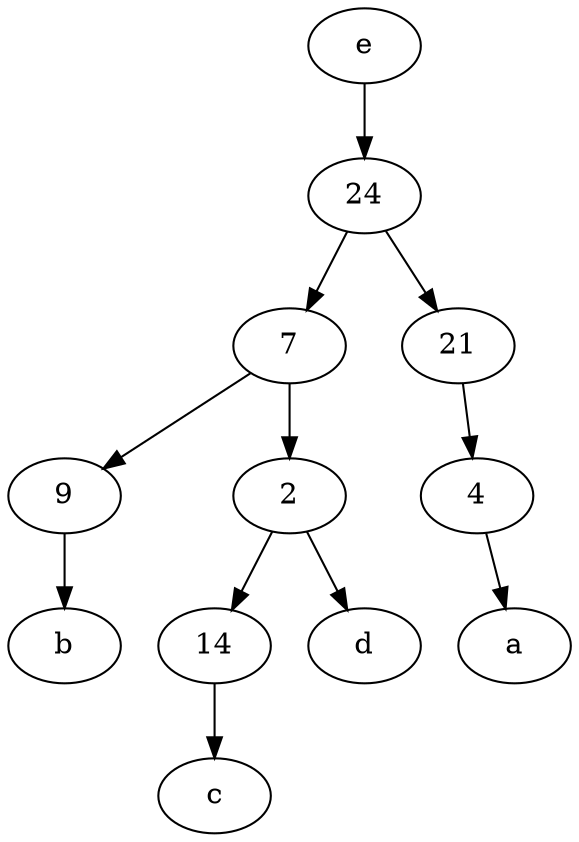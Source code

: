 digraph  {
	24;
	7;
	9;
	14;
	21;
	2;
	e [pos="30,50!"];
	4;
	21 -> 4;
	14 -> c;
	24 -> 21;
	2 -> d;
	e -> 24;
	4 -> a;
	7 -> 2;
	24 -> 7;
	9 -> b;
	7 -> 9;
	2 -> 14;

	}